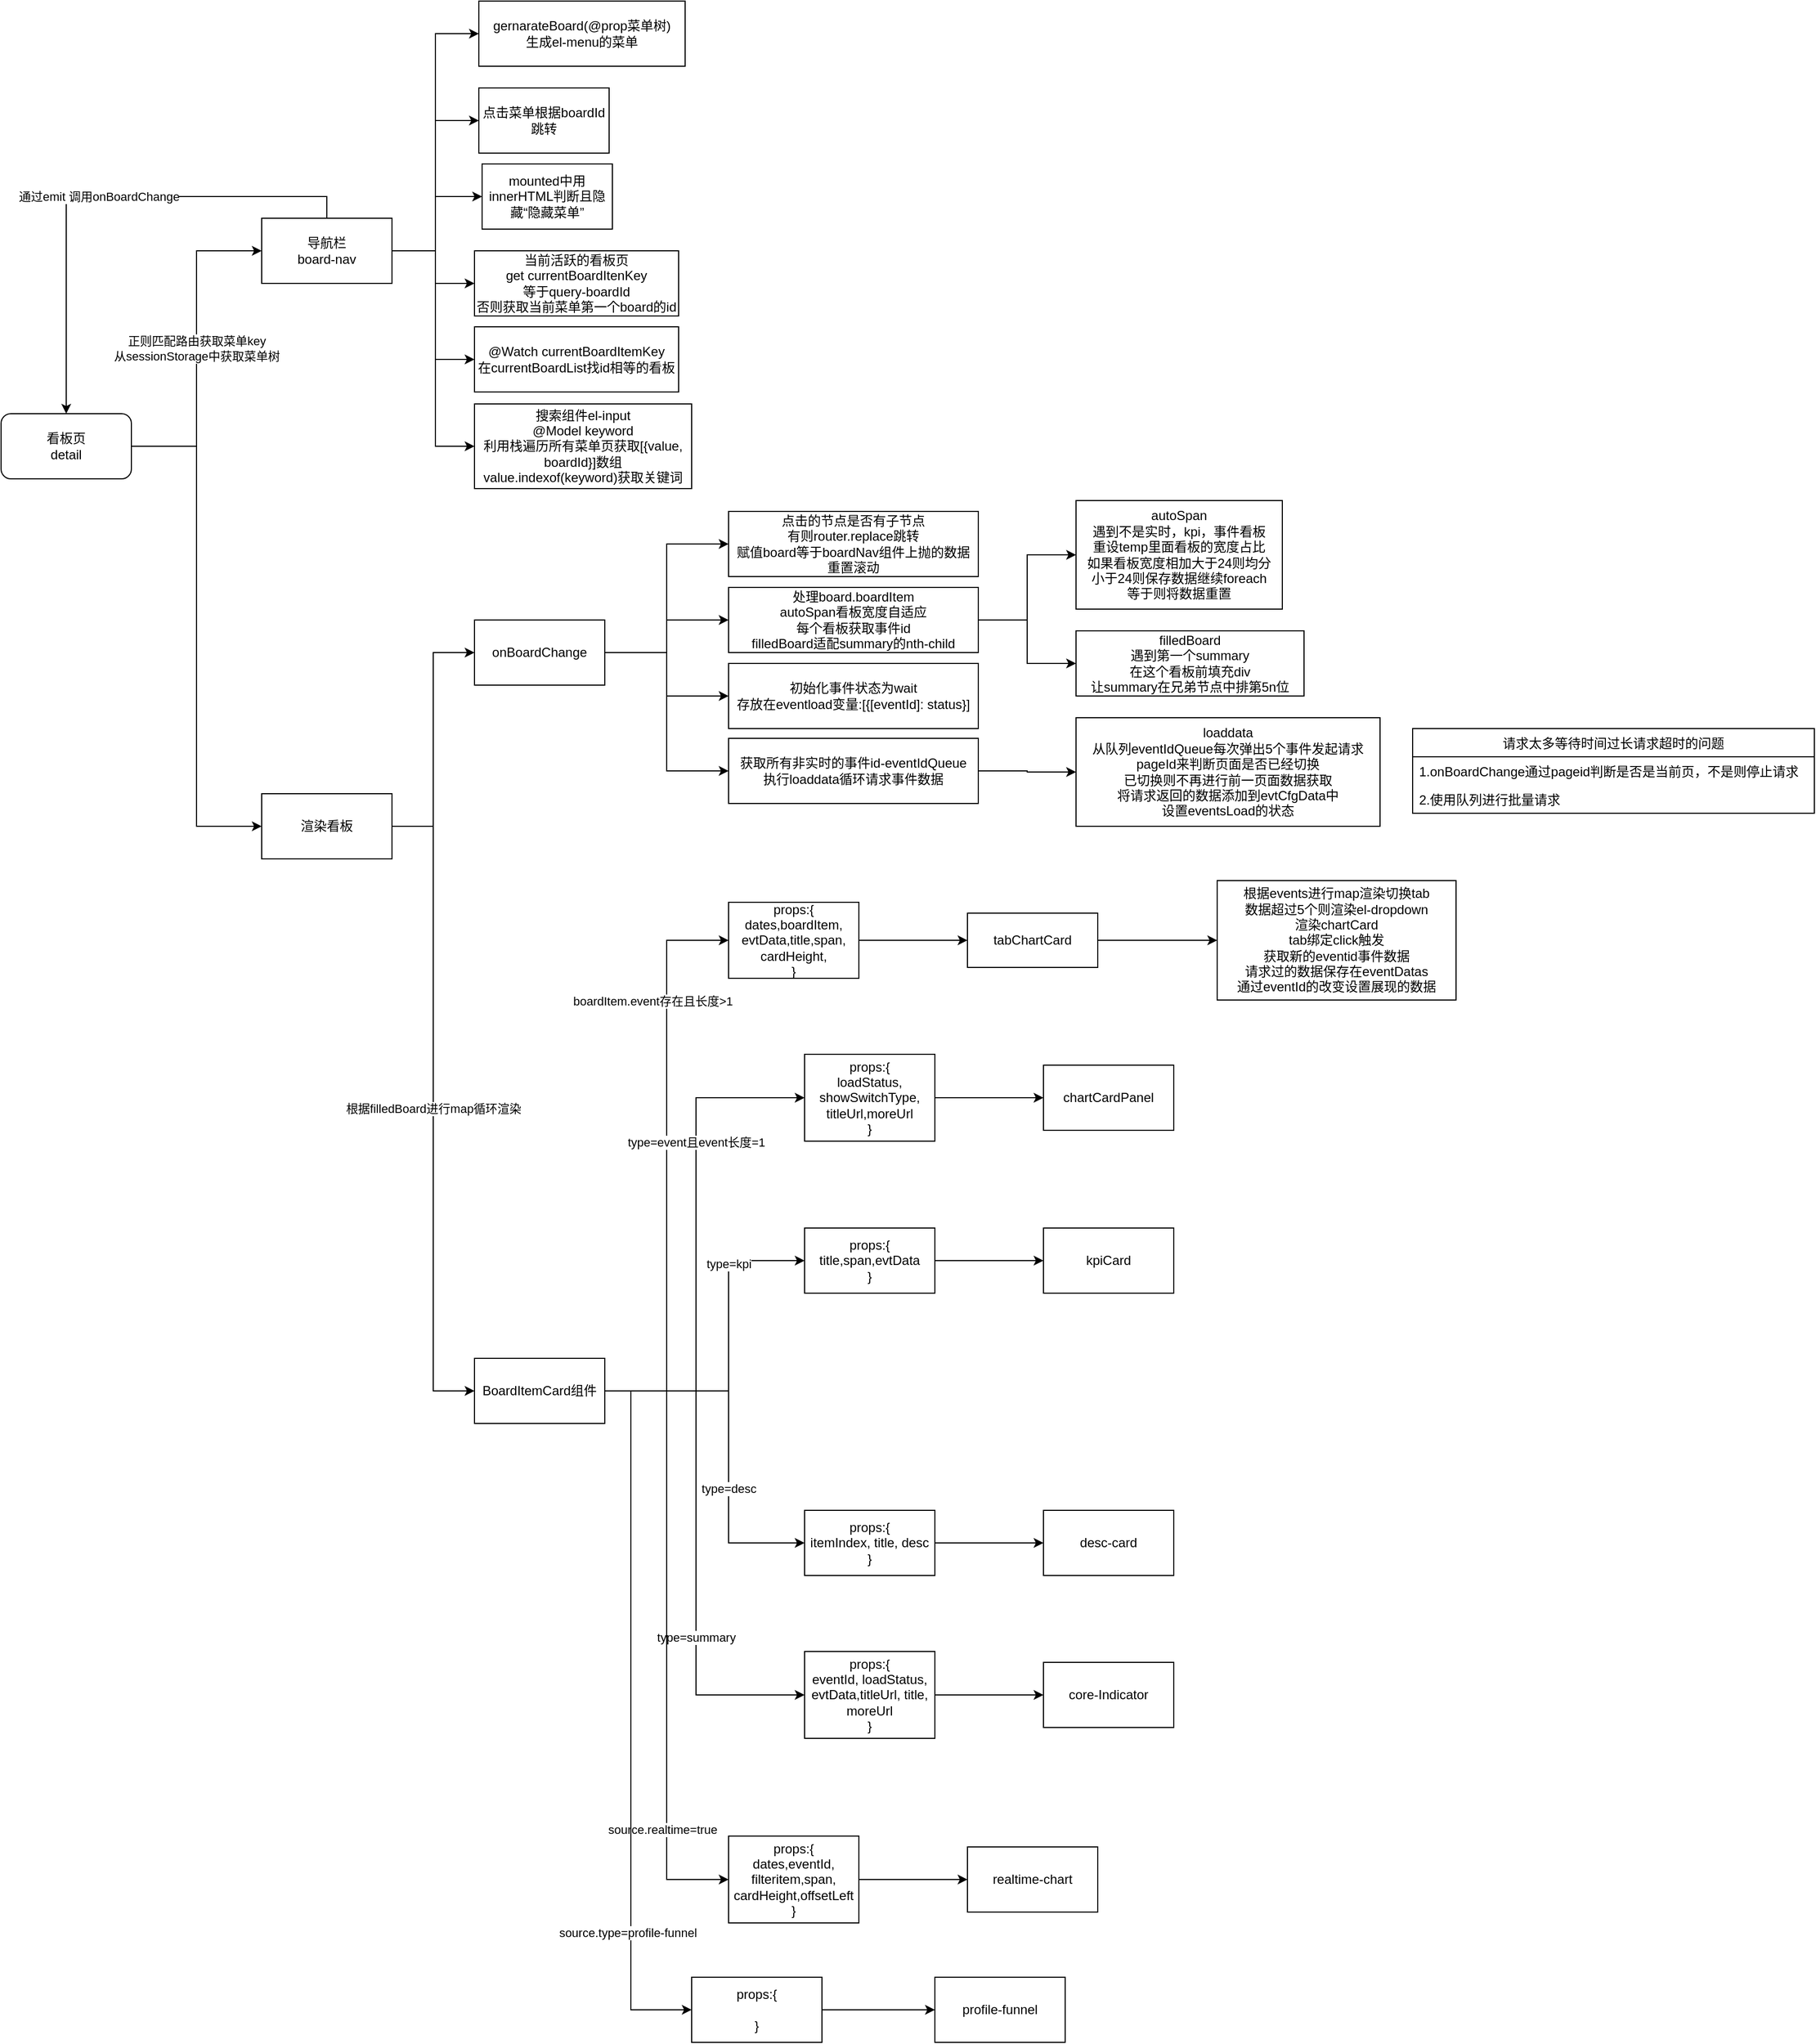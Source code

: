 <mxfile>
    <diagram id="_6oPtMu3cp2ZRWV5p3NI" name="第 1 页">
        <mxGraphModel dx="861" dy="573" grid="1" gridSize="10" guides="1" tooltips="1" connect="1" arrows="1" fold="1" page="1" pageScale="1" pageWidth="3300" pageHeight="2339" math="0" shadow="0">
            <root>
                <mxCell id="0"/>
                <mxCell id="1" parent="0"/>
                <mxCell id="5" value="正则匹配路由获取菜单key&lt;br&gt;从sessionStorage中获取菜单树" style="edgeStyle=orthogonalEdgeStyle;rounded=0;orthogonalLoop=1;jettySize=auto;html=1;exitX=1;exitY=0.5;exitDx=0;exitDy=0;entryX=0;entryY=0.5;entryDx=0;entryDy=0;" edge="1" parent="1" source="2" target="4">
                    <mxGeometry relative="1" as="geometry"/>
                </mxCell>
                <mxCell id="21" style="edgeStyle=orthogonalEdgeStyle;rounded=0;orthogonalLoop=1;jettySize=auto;html=1;exitX=1;exitY=0.5;exitDx=0;exitDy=0;entryX=0;entryY=0.5;entryDx=0;entryDy=0;" edge="1" parent="1" source="2" target="20">
                    <mxGeometry relative="1" as="geometry"/>
                </mxCell>
                <mxCell id="2" value="看板页&lt;br&gt;detail" style="rounded=1;whiteSpace=wrap;html=1;" vertex="1" parent="1">
                    <mxGeometry x="280" y="610" width="120" height="60" as="geometry"/>
                </mxCell>
                <mxCell id="7" style="edgeStyle=orthogonalEdgeStyle;rounded=0;orthogonalLoop=1;jettySize=auto;html=1;exitX=1;exitY=0.5;exitDx=0;exitDy=0;entryX=0;entryY=0.5;entryDx=0;entryDy=0;" edge="1" parent="1" source="4" target="6">
                    <mxGeometry relative="1" as="geometry"/>
                </mxCell>
                <mxCell id="9" style="edgeStyle=orthogonalEdgeStyle;rounded=0;orthogonalLoop=1;jettySize=auto;html=1;exitX=1;exitY=0.5;exitDx=0;exitDy=0;entryX=0;entryY=0.5;entryDx=0;entryDy=0;" edge="1" parent="1" source="4" target="8">
                    <mxGeometry relative="1" as="geometry"/>
                </mxCell>
                <mxCell id="11" style="edgeStyle=orthogonalEdgeStyle;rounded=0;orthogonalLoop=1;jettySize=auto;html=1;exitX=1;exitY=0.5;exitDx=0;exitDy=0;entryX=0;entryY=0.5;entryDx=0;entryDy=0;" edge="1" parent="1" source="4" target="10">
                    <mxGeometry relative="1" as="geometry">
                        <Array as="points">
                            <mxPoint x="680" y="460"/>
                            <mxPoint x="680" y="410"/>
                        </Array>
                    </mxGeometry>
                </mxCell>
                <mxCell id="13" style="edgeStyle=orthogonalEdgeStyle;rounded=0;orthogonalLoop=1;jettySize=auto;html=1;exitX=1;exitY=0.5;exitDx=0;exitDy=0;entryX=0;entryY=0.5;entryDx=0;entryDy=0;" edge="1" parent="1" source="4" target="12">
                    <mxGeometry relative="1" as="geometry">
                        <Array as="points">
                            <mxPoint x="680" y="460"/>
                            <mxPoint x="680" y="490"/>
                        </Array>
                    </mxGeometry>
                </mxCell>
                <mxCell id="15" style="edgeStyle=orthogonalEdgeStyle;rounded=0;orthogonalLoop=1;jettySize=auto;html=1;exitX=1;exitY=0.5;exitDx=0;exitDy=0;entryX=0;entryY=0.5;entryDx=0;entryDy=0;" edge="1" parent="1" source="4" target="14">
                    <mxGeometry relative="1" as="geometry">
                        <Array as="points">
                            <mxPoint x="680" y="460"/>
                            <mxPoint x="680" y="560"/>
                        </Array>
                    </mxGeometry>
                </mxCell>
                <mxCell id="19" style="edgeStyle=orthogonalEdgeStyle;rounded=0;orthogonalLoop=1;jettySize=auto;html=1;exitX=1;exitY=0.5;exitDx=0;exitDy=0;entryX=0;entryY=0.5;entryDx=0;entryDy=0;" edge="1" parent="1" source="4" target="18">
                    <mxGeometry relative="1" as="geometry">
                        <Array as="points">
                            <mxPoint x="680" y="460"/>
                            <mxPoint x="680" y="640"/>
                        </Array>
                    </mxGeometry>
                </mxCell>
                <mxCell id="24" value="通过emit 调用onBoardChange" style="edgeStyle=orthogonalEdgeStyle;rounded=0;orthogonalLoop=1;jettySize=auto;html=1;exitX=0.5;exitY=0;exitDx=0;exitDy=0;entryX=0.5;entryY=0;entryDx=0;entryDy=0;" edge="1" parent="1" source="4" target="2">
                    <mxGeometry relative="1" as="geometry"/>
                </mxCell>
                <mxCell id="4" value="导航栏&lt;br&gt;board-nav" style="rounded=0;whiteSpace=wrap;html=1;" vertex="1" parent="1">
                    <mxGeometry x="520" y="430" width="120" height="60" as="geometry"/>
                </mxCell>
                <mxCell id="6" value="gernarateBoard(@prop菜单树)&lt;br&gt;生成el-menu的菜单" style="rounded=0;whiteSpace=wrap;html=1;" vertex="1" parent="1">
                    <mxGeometry x="720" y="230" width="190" height="60" as="geometry"/>
                </mxCell>
                <mxCell id="8" value="点击菜单根据boardId跳转" style="rounded=0;whiteSpace=wrap;html=1;" vertex="1" parent="1">
                    <mxGeometry x="720" y="310" width="120" height="60" as="geometry"/>
                </mxCell>
                <mxCell id="10" value="mounted中用innerHTML判断且隐藏“隐藏菜单”" style="rounded=0;whiteSpace=wrap;html=1;" vertex="1" parent="1">
                    <mxGeometry x="723" y="380" width="120" height="60" as="geometry"/>
                </mxCell>
                <mxCell id="12" value="当前活跃的看板页&lt;br&gt;get currentBoardItenKey&lt;br&gt;等于query-boardId&lt;br&gt;否则获取当前菜单第一个board的id" style="rounded=0;whiteSpace=wrap;html=1;" vertex="1" parent="1">
                    <mxGeometry x="716" y="460" width="188" height="60" as="geometry"/>
                </mxCell>
                <mxCell id="14" value="@Watch currentBoardItemKey&lt;br&gt;在currentBoardList找id相等的看板" style="rounded=0;whiteSpace=wrap;html=1;" vertex="1" parent="1">
                    <mxGeometry x="716" y="530" width="188" height="60" as="geometry"/>
                </mxCell>
                <mxCell id="18" value="搜索组件el-input&lt;br&gt;@Model keyword&lt;br&gt;利用栈遍历所有菜单页获取[{value, boardId}]数组&lt;br&gt;value.indexof(keyword)获取关键词" style="rounded=0;whiteSpace=wrap;html=1;" vertex="1" parent="1">
                    <mxGeometry x="716" y="601" width="200" height="78" as="geometry"/>
                </mxCell>
                <mxCell id="23" style="edgeStyle=orthogonalEdgeStyle;rounded=0;orthogonalLoop=1;jettySize=auto;html=1;exitX=1;exitY=0.5;exitDx=0;exitDy=0;entryX=0;entryY=0.5;entryDx=0;entryDy=0;" edge="1" parent="1" source="20" target="22">
                    <mxGeometry relative="1" as="geometry"/>
                </mxCell>
                <mxCell id="48" value="根据filledBoard进行map循环渲染" style="edgeStyle=orthogonalEdgeStyle;rounded=0;orthogonalLoop=1;jettySize=auto;html=1;exitX=1;exitY=0.5;exitDx=0;exitDy=0;entryX=0;entryY=0.5;entryDx=0;entryDy=0;" edge="1" parent="1" source="20" target="47">
                    <mxGeometry relative="1" as="geometry"/>
                </mxCell>
                <mxCell id="20" value="渲染看板" style="rounded=0;whiteSpace=wrap;html=1;" vertex="1" parent="1">
                    <mxGeometry x="520" y="960" width="120" height="60" as="geometry"/>
                </mxCell>
                <mxCell id="26" style="edgeStyle=orthogonalEdgeStyle;rounded=0;orthogonalLoop=1;jettySize=auto;html=1;exitX=1;exitY=0.5;exitDx=0;exitDy=0;entryX=0;entryY=0.5;entryDx=0;entryDy=0;" edge="1" parent="1" source="22" target="25">
                    <mxGeometry relative="1" as="geometry"/>
                </mxCell>
                <mxCell id="30" style="edgeStyle=orthogonalEdgeStyle;rounded=0;orthogonalLoop=1;jettySize=auto;html=1;exitX=1;exitY=0.5;exitDx=0;exitDy=0;entryX=0;entryY=0.5;entryDx=0;entryDy=0;" edge="1" parent="1" source="22" target="29">
                    <mxGeometry relative="1" as="geometry"/>
                </mxCell>
                <mxCell id="36" style="edgeStyle=orthogonalEdgeStyle;rounded=0;orthogonalLoop=1;jettySize=auto;html=1;exitX=1;exitY=0.5;exitDx=0;exitDy=0;entryX=0;entryY=0.5;entryDx=0;entryDy=0;" edge="1" parent="1" source="22" target="35">
                    <mxGeometry relative="1" as="geometry"/>
                </mxCell>
                <mxCell id="39" style="edgeStyle=orthogonalEdgeStyle;rounded=0;orthogonalLoop=1;jettySize=auto;html=1;exitX=1;exitY=0.5;exitDx=0;exitDy=0;entryX=0;entryY=0.5;entryDx=0;entryDy=0;" edge="1" parent="1" source="22" target="38">
                    <mxGeometry relative="1" as="geometry"/>
                </mxCell>
                <mxCell id="22" value="onBoardChange" style="rounded=0;whiteSpace=wrap;html=1;" vertex="1" parent="1">
                    <mxGeometry x="716" y="800" width="120" height="60" as="geometry"/>
                </mxCell>
                <mxCell id="25" value="点击的节点是否有子节点&lt;br&gt;有则router.replace跳转&lt;br&gt;赋值board等于boardNav组件上抛的数据&lt;br&gt;重置滚动" style="rounded=0;whiteSpace=wrap;html=1;" vertex="1" parent="1">
                    <mxGeometry x="950" y="700" width="230" height="60" as="geometry"/>
                </mxCell>
                <mxCell id="32" style="edgeStyle=orthogonalEdgeStyle;rounded=0;orthogonalLoop=1;jettySize=auto;html=1;exitX=1;exitY=0.5;exitDx=0;exitDy=0;entryX=0;entryY=0.5;entryDx=0;entryDy=0;" edge="1" parent="1" source="29" target="31">
                    <mxGeometry relative="1" as="geometry"/>
                </mxCell>
                <mxCell id="50" style="edgeStyle=orthogonalEdgeStyle;rounded=0;orthogonalLoop=1;jettySize=auto;html=1;exitX=1;exitY=0.5;exitDx=0;exitDy=0;entryX=0;entryY=0.5;entryDx=0;entryDy=0;" edge="1" parent="1" source="29" target="49">
                    <mxGeometry relative="1" as="geometry"/>
                </mxCell>
                <mxCell id="29" value="处理board.boardItem&lt;br&gt;autoSpan看板宽度自适应&lt;br&gt;每个看板获取事件id&lt;br&gt;filledBoard适配summary的nth-child" style="rounded=0;whiteSpace=wrap;html=1;" vertex="1" parent="1">
                    <mxGeometry x="950" y="770" width="230" height="60" as="geometry"/>
                </mxCell>
                <mxCell id="31" value="autoSpan&lt;br&gt;遇到不是实时，kpi，事件看板&lt;br&gt;重设temp里面看板的宽度占比&lt;br&gt;如果看板宽度相加大于24则均分&lt;br&gt;小于24则保存数据继续foreach&lt;br&gt;等于则将数据重置" style="rounded=0;whiteSpace=wrap;html=1;" vertex="1" parent="1">
                    <mxGeometry x="1270" y="690" width="190" height="100" as="geometry"/>
                </mxCell>
                <mxCell id="35" value="初始化事件状态为wait&lt;br&gt;存放在eventload变量:[{[eventId]: status}]" style="rounded=0;whiteSpace=wrap;html=1;" vertex="1" parent="1">
                    <mxGeometry x="950" y="840" width="230" height="60" as="geometry"/>
                </mxCell>
                <mxCell id="41" style="edgeStyle=orthogonalEdgeStyle;rounded=0;orthogonalLoop=1;jettySize=auto;html=1;exitX=1;exitY=0.5;exitDx=0;exitDy=0;entryX=0;entryY=0.5;entryDx=0;entryDy=0;" edge="1" parent="1" source="38" target="40">
                    <mxGeometry relative="1" as="geometry"/>
                </mxCell>
                <mxCell id="38" value="获取所有非实时的事件id-eventIdQueue&lt;br&gt;执行loaddata循环请求事件数据" style="rounded=0;whiteSpace=wrap;html=1;" vertex="1" parent="1">
                    <mxGeometry x="950" y="909" width="230" height="60" as="geometry"/>
                </mxCell>
                <mxCell id="40" value="loaddata&lt;br&gt;从队列eventIdQueue每次弹出5个事件发起请求&lt;br&gt;pageId来判断页面是否已经切换&lt;br&gt;已切换则不再进行前一页面数据获取&lt;br&gt;将请求返回的数据添加到evtCfgData中&lt;br&gt;设置eventsLoad的状态" style="rounded=0;whiteSpace=wrap;html=1;" vertex="1" parent="1">
                    <mxGeometry x="1270" y="890" width="280" height="100" as="geometry"/>
                </mxCell>
                <mxCell id="43" value="请求太多等待时间过长请求超时的问题" style="swimlane;fontStyle=0;childLayout=stackLayout;horizontal=1;startSize=26;horizontalStack=0;resizeParent=1;resizeParentMax=0;resizeLast=0;collapsible=1;marginBottom=0;" vertex="1" parent="1">
                    <mxGeometry x="1580" y="900" width="370" height="78" as="geometry"/>
                </mxCell>
                <mxCell id="44" value="1.onBoardChange通过pageid判断是否是当前页，不是则停止请求" style="text;strokeColor=none;fillColor=none;align=left;verticalAlign=top;spacingLeft=4;spacingRight=4;overflow=hidden;rotatable=0;points=[[0,0.5],[1,0.5]];portConstraint=eastwest;" vertex="1" parent="43">
                    <mxGeometry y="26" width="370" height="26" as="geometry"/>
                </mxCell>
                <mxCell id="45" value="2.使用队列进行批量请求" style="text;strokeColor=none;fillColor=none;align=left;verticalAlign=top;spacingLeft=4;spacingRight=4;overflow=hidden;rotatable=0;points=[[0,0.5],[1,0.5]];portConstraint=eastwest;" vertex="1" parent="43">
                    <mxGeometry y="52" width="370" height="26" as="geometry"/>
                </mxCell>
                <mxCell id="54" style="edgeStyle=orthogonalEdgeStyle;rounded=0;orthogonalLoop=1;jettySize=auto;html=1;exitX=1;exitY=0.5;exitDx=0;exitDy=0;entryX=0;entryY=0.5;entryDx=0;entryDy=0;" edge="1" parent="1" source="47" target="53">
                    <mxGeometry relative="1" as="geometry"/>
                </mxCell>
                <mxCell id="59" value="boardItem.event存在且长度&amp;gt;1" style="edgeLabel;html=1;align=center;verticalAlign=middle;resizable=0;points=[];" vertex="1" connectable="0" parent="54">
                    <mxGeometry x="0.163" y="1" relative="1" as="geometry">
                        <mxPoint x="-12" y="-109" as="offset"/>
                    </mxGeometry>
                </mxCell>
                <mxCell id="62" value="type=event且event长度=1" style="edgeStyle=orthogonalEdgeStyle;rounded=0;orthogonalLoop=1;jettySize=auto;html=1;exitX=1;exitY=0.5;exitDx=0;exitDy=0;entryX=0;entryY=0.5;entryDx=0;entryDy=0;" edge="1" parent="1" source="47" target="61">
                    <mxGeometry x="0.38" relative="1" as="geometry">
                        <mxPoint x="960" y="1210" as="targetPoint"/>
                        <Array as="points">
                            <mxPoint x="920" y="1510"/>
                            <mxPoint x="920" y="1240"/>
                        </Array>
                        <mxPoint as="offset"/>
                    </mxGeometry>
                </mxCell>
                <mxCell id="66" style="edgeStyle=orthogonalEdgeStyle;rounded=0;orthogonalLoop=1;jettySize=auto;html=1;exitX=1;exitY=0.5;exitDx=0;exitDy=0;entryX=0;entryY=0.5;entryDx=0;entryDy=0;" edge="1" parent="1" source="47" target="64">
                    <mxGeometry relative="1" as="geometry">
                        <Array as="points">
                            <mxPoint x="950" y="1510"/>
                            <mxPoint x="950" y="1390"/>
                        </Array>
                    </mxGeometry>
                </mxCell>
                <mxCell id="67" value="type=kpi" style="edgeLabel;html=1;align=center;verticalAlign=middle;resizable=0;points=[];" vertex="1" connectable="0" parent="66">
                    <mxGeometry x="0.102" y="3" relative="1" as="geometry">
                        <mxPoint x="3" y="-64" as="offset"/>
                    </mxGeometry>
                </mxCell>
                <mxCell id="71" value="type=desc" style="edgeStyle=orthogonalEdgeStyle;rounded=0;orthogonalLoop=1;jettySize=auto;html=1;exitX=1;exitY=0.5;exitDx=0;exitDy=0;entryX=0;entryY=0.5;entryDx=0;entryDy=0;" edge="1" parent="1" source="47" target="70">
                    <mxGeometry x="0.255" relative="1" as="geometry">
                        <mxPoint x="950" y="1740" as="targetPoint"/>
                        <Array as="points">
                            <mxPoint x="950" y="1510"/>
                            <mxPoint x="950" y="1650"/>
                        </Array>
                        <mxPoint as="offset"/>
                    </mxGeometry>
                </mxCell>
                <mxCell id="75" value="type=summary" style="edgeStyle=orthogonalEdgeStyle;rounded=0;orthogonalLoop=1;jettySize=auto;html=1;exitX=1;exitY=0.5;exitDx=0;exitDy=0;entryX=0;entryY=0.5;entryDx=0;entryDy=0;" edge="1" parent="1" source="47" target="74">
                    <mxGeometry x="0.339" relative="1" as="geometry">
                        <mxPoint x="840" y="1460" as="sourcePoint"/>
                        <mxPoint x="1024" y="1790" as="targetPoint"/>
                        <Array as="points">
                            <mxPoint x="920" y="1510"/>
                            <mxPoint x="920" y="1790"/>
                        </Array>
                        <mxPoint as="offset"/>
                    </mxGeometry>
                </mxCell>
                <mxCell id="79" style="edgeStyle=orthogonalEdgeStyle;rounded=0;orthogonalLoop=1;jettySize=auto;html=1;exitX=1;exitY=0.5;exitDx=0;exitDy=0;entryX=0;entryY=0.5;entryDx=0;entryDy=0;" edge="1" parent="1" source="47" target="78">
                    <mxGeometry relative="1" as="geometry"/>
                </mxCell>
                <mxCell id="80" value="source.realtime=true" style="edgeLabel;html=1;align=center;verticalAlign=middle;resizable=0;points=[];" vertex="1" connectable="0" parent="79">
                    <mxGeometry x="0.636" y="-4" relative="1" as="geometry">
                        <mxPoint y="-1" as="offset"/>
                    </mxGeometry>
                </mxCell>
                <mxCell id="84" style="edgeStyle=orthogonalEdgeStyle;rounded=0;orthogonalLoop=1;jettySize=auto;html=1;exitX=1;exitY=0.5;exitDx=0;exitDy=0;entryX=0;entryY=0.5;entryDx=0;entryDy=0;" edge="1" parent="1" source="47" target="83">
                    <mxGeometry relative="1" as="geometry">
                        <Array as="points">
                            <mxPoint x="860" y="1510"/>
                            <mxPoint x="860" y="2080"/>
                        </Array>
                    </mxGeometry>
                </mxCell>
                <mxCell id="85" value="source.type=profile-funnel" style="edgeLabel;html=1;align=center;verticalAlign=middle;resizable=0;points=[];" vertex="1" connectable="0" parent="84">
                    <mxGeometry x="0.607" y="-3" relative="1" as="geometry">
                        <mxPoint as="offset"/>
                    </mxGeometry>
                </mxCell>
                <mxCell id="47" value="BoardItemCard组件" style="rounded=0;whiteSpace=wrap;html=1;" vertex="1" parent="1">
                    <mxGeometry x="716" y="1480" width="120" height="60" as="geometry"/>
                </mxCell>
                <mxCell id="49" value="filledBoard&lt;br&gt;遇到第一个summary&lt;br&gt;在这个看板前填充div&lt;br&gt;让summary在兄弟节点中排第5n位" style="rounded=0;whiteSpace=wrap;html=1;" vertex="1" parent="1">
                    <mxGeometry x="1270" y="810" width="210" height="60" as="geometry"/>
                </mxCell>
                <mxCell id="56" style="edgeStyle=orthogonalEdgeStyle;rounded=0;orthogonalLoop=1;jettySize=auto;html=1;exitX=1;exitY=0.5;exitDx=0;exitDy=0;entryX=0;entryY=0.5;entryDx=0;entryDy=0;" edge="1" parent="1" source="53" target="55">
                    <mxGeometry relative="1" as="geometry"/>
                </mxCell>
                <mxCell id="53" value="props:{&lt;br&gt;dates,boardItem,&lt;br&gt;evtData,title,span,&lt;br&gt;cardHeight,&lt;br&gt;}" style="rounded=0;whiteSpace=wrap;html=1;" vertex="1" parent="1">
                    <mxGeometry x="950" y="1060" width="120" height="70" as="geometry"/>
                </mxCell>
                <mxCell id="58" style="edgeStyle=orthogonalEdgeStyle;rounded=0;orthogonalLoop=1;jettySize=auto;html=1;exitX=1;exitY=0.5;exitDx=0;exitDy=0;entryX=0;entryY=0.5;entryDx=0;entryDy=0;" edge="1" parent="1" source="55" target="57">
                    <mxGeometry relative="1" as="geometry"/>
                </mxCell>
                <mxCell id="55" value="tabChartCard" style="rounded=0;whiteSpace=wrap;html=1;" vertex="1" parent="1">
                    <mxGeometry x="1170" y="1070" width="120" height="50" as="geometry"/>
                </mxCell>
                <mxCell id="57" value="根据events进行map渲染切换tab&lt;br&gt;&lt;div&gt;&lt;span&gt;数据超过5个则渲染el-dropdown&lt;/span&gt;&lt;/div&gt;&lt;div&gt;&lt;span&gt;渲染chartCard&lt;/span&gt;&lt;/div&gt;&lt;div&gt;&lt;span&gt;tab绑定click触发&lt;/span&gt;&lt;/div&gt;&lt;div&gt;&lt;span&gt;获取新的eventid事件数据&lt;/span&gt;&lt;/div&gt;&lt;div&gt;&lt;span&gt;请求过的数据保存在eventDatas&lt;/span&gt;&lt;/div&gt;&lt;div&gt;&lt;span&gt;通过eventId的改变设置展现的数据&lt;/span&gt;&lt;/div&gt;" style="rounded=0;whiteSpace=wrap;html=1;align=center;" vertex="1" parent="1">
                    <mxGeometry x="1400" y="1040" width="220" height="110" as="geometry"/>
                </mxCell>
                <mxCell id="60" value="chartCardPanel" style="rounded=0;whiteSpace=wrap;html=1;" vertex="1" parent="1">
                    <mxGeometry x="1240" y="1210" width="120" height="60" as="geometry"/>
                </mxCell>
                <mxCell id="63" style="edgeStyle=orthogonalEdgeStyle;rounded=0;orthogonalLoop=1;jettySize=auto;html=1;exitX=1;exitY=0.5;exitDx=0;exitDy=0;entryX=0;entryY=0.5;entryDx=0;entryDy=0;" edge="1" parent="1" source="61" target="60">
                    <mxGeometry relative="1" as="geometry"/>
                </mxCell>
                <mxCell id="61" value="props:{&lt;br&gt;loadStatus,&lt;br&gt;showSwitchType,&lt;br&gt;titleUrl,moreUrl&lt;br&gt;}" style="rounded=0;whiteSpace=wrap;html=1;" vertex="1" parent="1">
                    <mxGeometry x="1020" y="1200" width="120" height="80" as="geometry"/>
                </mxCell>
                <mxCell id="68" style="edgeStyle=orthogonalEdgeStyle;rounded=0;orthogonalLoop=1;jettySize=auto;html=1;exitX=1;exitY=0.5;exitDx=0;exitDy=0;entryX=0;entryY=0.5;entryDx=0;entryDy=0;" edge="1" parent="1" source="64" target="69">
                    <mxGeometry relative="1" as="geometry">
                        <mxPoint x="1240" y="1390" as="targetPoint"/>
                    </mxGeometry>
                </mxCell>
                <mxCell id="64" value="props:{&lt;br&gt;title,span,evtData&lt;br&gt;}" style="rounded=0;whiteSpace=wrap;html=1;" vertex="1" parent="1">
                    <mxGeometry x="1020" y="1360" width="120" height="60" as="geometry"/>
                </mxCell>
                <mxCell id="69" value="kpiCard" style="rounded=0;whiteSpace=wrap;html=1;" vertex="1" parent="1">
                    <mxGeometry x="1240" y="1360" width="120" height="60" as="geometry"/>
                </mxCell>
                <mxCell id="73" style="edgeStyle=orthogonalEdgeStyle;rounded=0;orthogonalLoop=1;jettySize=auto;html=1;exitX=1;exitY=0.5;exitDx=0;exitDy=0;entryX=0;entryY=0.5;entryDx=0;entryDy=0;" edge="1" parent="1" source="70" target="72">
                    <mxGeometry relative="1" as="geometry"/>
                </mxCell>
                <mxCell id="70" value="props:{&lt;br&gt;itemIndex, title, desc&lt;br&gt;}" style="rounded=0;whiteSpace=wrap;html=1;" vertex="1" parent="1">
                    <mxGeometry x="1020" y="1620" width="120" height="60" as="geometry"/>
                </mxCell>
                <mxCell id="72" value="desc-card" style="rounded=0;whiteSpace=wrap;html=1;" vertex="1" parent="1">
                    <mxGeometry x="1240" y="1620" width="120" height="60" as="geometry"/>
                </mxCell>
                <mxCell id="77" style="edgeStyle=orthogonalEdgeStyle;rounded=0;orthogonalLoop=1;jettySize=auto;html=1;exitX=1;exitY=0.5;exitDx=0;exitDy=0;entryX=0;entryY=0.5;entryDx=0;entryDy=0;" edge="1" parent="1" source="74" target="76">
                    <mxGeometry relative="1" as="geometry"/>
                </mxCell>
                <mxCell id="74" value="props:{&lt;br&gt;eventId, loadStatus, evtData,titleUrl, title, moreUrl&lt;br&gt;}" style="rounded=0;whiteSpace=wrap;html=1;" vertex="1" parent="1">
                    <mxGeometry x="1020" y="1750" width="120" height="80" as="geometry"/>
                </mxCell>
                <mxCell id="76" value="core-Indicator" style="rounded=0;whiteSpace=wrap;html=1;" vertex="1" parent="1">
                    <mxGeometry x="1240" y="1760" width="120" height="60" as="geometry"/>
                </mxCell>
                <mxCell id="82" style="edgeStyle=orthogonalEdgeStyle;rounded=0;orthogonalLoop=1;jettySize=auto;html=1;exitX=1;exitY=0.5;exitDx=0;exitDy=0;" edge="1" parent="1" source="78" target="81">
                    <mxGeometry relative="1" as="geometry"/>
                </mxCell>
                <mxCell id="78" value="props:{&lt;br&gt;dates,eventId, filteritem,span,&lt;br&gt;cardHeight,offsetLeft&lt;br&gt;}" style="rounded=0;whiteSpace=wrap;html=1;" vertex="1" parent="1">
                    <mxGeometry x="950" y="1920" width="120" height="80" as="geometry"/>
                </mxCell>
                <mxCell id="81" value="realtime-chart" style="rounded=0;whiteSpace=wrap;html=1;" vertex="1" parent="1">
                    <mxGeometry x="1170" y="1930" width="120" height="60" as="geometry"/>
                </mxCell>
                <mxCell id="86" style="edgeStyle=orthogonalEdgeStyle;rounded=0;orthogonalLoop=1;jettySize=auto;html=1;exitX=1;exitY=0.5;exitDx=0;exitDy=0;entryX=0;entryY=0.5;entryDx=0;entryDy=0;" edge="1" parent="1" source="83" target="87">
                    <mxGeometry relative="1" as="geometry">
                        <mxPoint x="1170" y="2080" as="targetPoint"/>
                    </mxGeometry>
                </mxCell>
                <mxCell id="83" value="props:{&lt;br&gt;&lt;br&gt;}" style="rounded=0;whiteSpace=wrap;html=1;" vertex="1" parent="1">
                    <mxGeometry x="916" y="2050" width="120" height="60" as="geometry"/>
                </mxCell>
                <mxCell id="87" value="profile-funnel" style="rounded=0;whiteSpace=wrap;html=1;" vertex="1" parent="1">
                    <mxGeometry x="1140" y="2050" width="120" height="60" as="geometry"/>
                </mxCell>
            </root>
        </mxGraphModel>
    </diagram>
</mxfile>